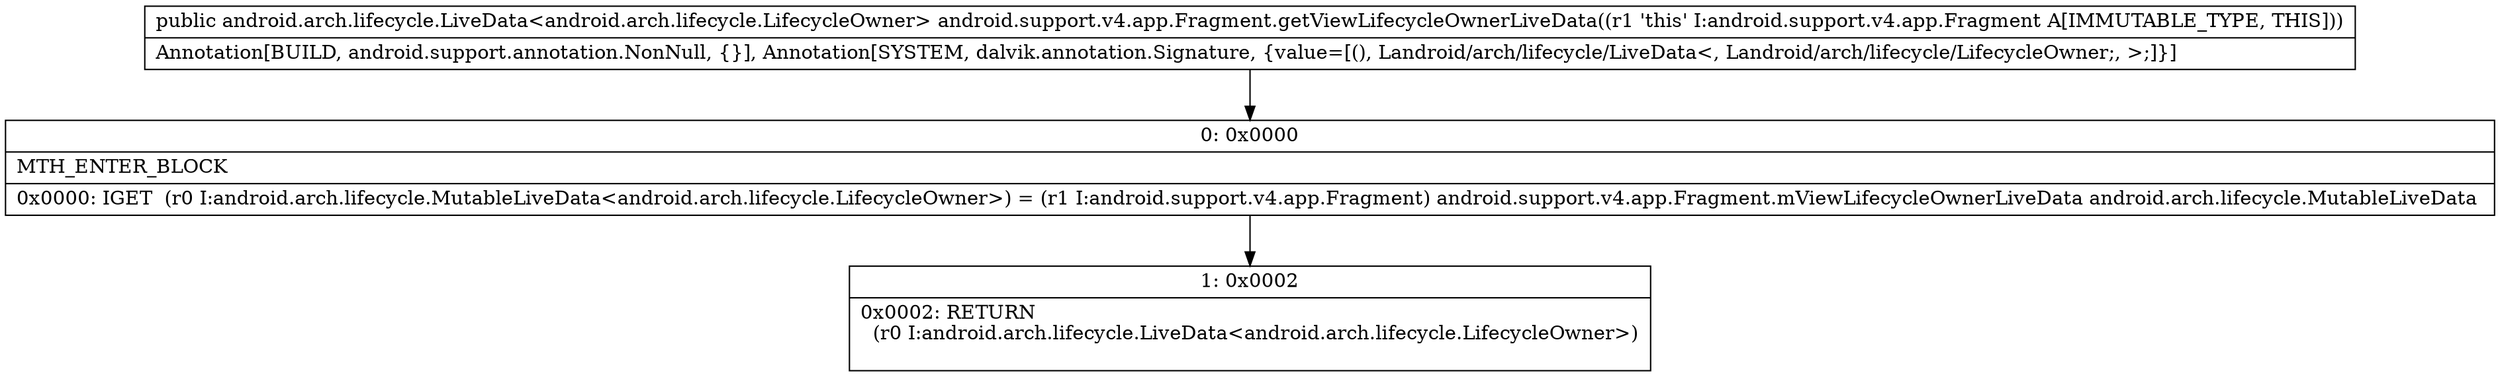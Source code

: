 digraph "CFG forandroid.support.v4.app.Fragment.getViewLifecycleOwnerLiveData()Landroid\/arch\/lifecycle\/LiveData;" {
Node_0 [shape=record,label="{0\:\ 0x0000|MTH_ENTER_BLOCK\l|0x0000: IGET  (r0 I:android.arch.lifecycle.MutableLiveData\<android.arch.lifecycle.LifecycleOwner\>) = (r1 I:android.support.v4.app.Fragment) android.support.v4.app.Fragment.mViewLifecycleOwnerLiveData android.arch.lifecycle.MutableLiveData \l}"];
Node_1 [shape=record,label="{1\:\ 0x0002|0x0002: RETURN  \l  (r0 I:android.arch.lifecycle.LiveData\<android.arch.lifecycle.LifecycleOwner\>)\l \l}"];
MethodNode[shape=record,label="{public android.arch.lifecycle.LiveData\<android.arch.lifecycle.LifecycleOwner\> android.support.v4.app.Fragment.getViewLifecycleOwnerLiveData((r1 'this' I:android.support.v4.app.Fragment A[IMMUTABLE_TYPE, THIS]))  | Annotation[BUILD, android.support.annotation.NonNull, \{\}], Annotation[SYSTEM, dalvik.annotation.Signature, \{value=[(), Landroid\/arch\/lifecycle\/LiveData\<, Landroid\/arch\/lifecycle\/LifecycleOwner;, \>;]\}]\l}"];
MethodNode -> Node_0;
Node_0 -> Node_1;
}

